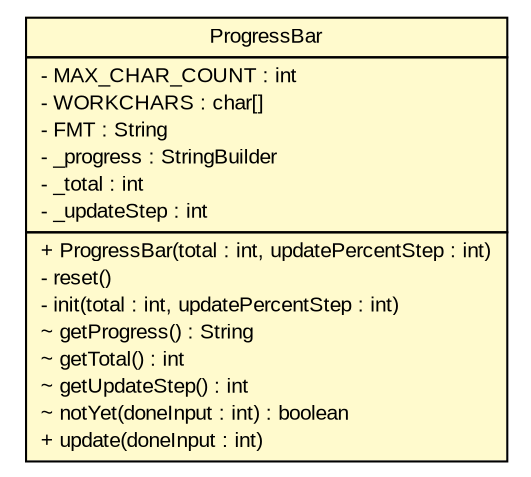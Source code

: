 #!/usr/local/bin/dot
#
# Class diagram 
# Generated by UMLGraph version R5_6_6-6-g3bdff0 (http://www.umlgraph.org/)
#

digraph G {
	edge [fontname="arial",fontsize=10,labelfontname="arial",labelfontsize=10];
	node [fontname="arial",fontsize=10,shape=plaintext];
	nodesep=0.25;
	ranksep=0.5;
	// org.tanjakostic.jcleancim.util.ProgressBar
	c164897 [label=<<table title="org.tanjakostic.jcleancim.util.ProgressBar" border="0" cellborder="1" cellspacing="0" cellpadding="2" port="p" bgcolor="lemonChiffon" href="./ProgressBar.html">
		<tr><td><table border="0" cellspacing="0" cellpadding="1">
<tr><td align="center" balign="center"> ProgressBar </td></tr>
		</table></td></tr>
		<tr><td><table border="0" cellspacing="0" cellpadding="1">
<tr><td align="left" balign="left"> - MAX_CHAR_COUNT : int </td></tr>
<tr><td align="left" balign="left"> - WORKCHARS : char[] </td></tr>
<tr><td align="left" balign="left"> - FMT : String </td></tr>
<tr><td align="left" balign="left"> - _progress : StringBuilder </td></tr>
<tr><td align="left" balign="left"> - _total : int </td></tr>
<tr><td align="left" balign="left"> - _updateStep : int </td></tr>
		</table></td></tr>
		<tr><td><table border="0" cellspacing="0" cellpadding="1">
<tr><td align="left" balign="left"> + ProgressBar(total : int, updatePercentStep : int) </td></tr>
<tr><td align="left" balign="left"> - reset() </td></tr>
<tr><td align="left" balign="left"> - init(total : int, updatePercentStep : int) </td></tr>
<tr><td align="left" balign="left"> ~ getProgress() : String </td></tr>
<tr><td align="left" balign="left"> ~ getTotal() : int </td></tr>
<tr><td align="left" balign="left"> ~ getUpdateStep() : int </td></tr>
<tr><td align="left" balign="left"> ~ notYet(doneInput : int) : boolean </td></tr>
<tr><td align="left" balign="left"> + update(doneInput : int) </td></tr>
		</table></td></tr>
		</table>>, URL="./ProgressBar.html", fontname="arial", fontcolor="black", fontsize=10.0];
}

